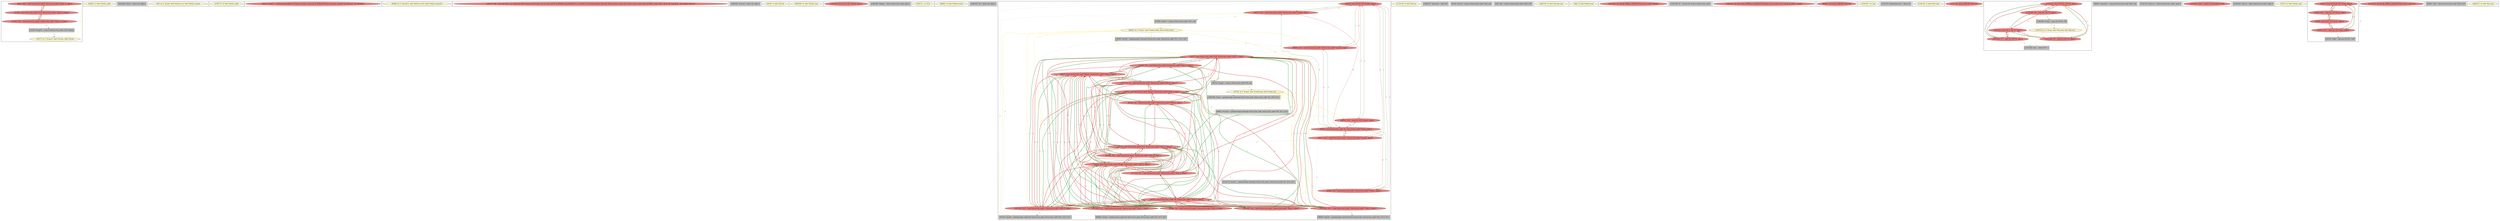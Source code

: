 
digraph G {





subgraph cluster41 {


node316 [fillcolor=lightcoral,label="[8/21]  %20 = load %struct.list_node*, %struct.list_node** %prev_it, align 8",shape=ellipse,style=filled ]
node315 [fillcolor=grey,label="[13/18]  %cmp10 = icmp ne %struct.list_node* %19, %begin",shape=rectangle,style=filled ]
node317 [fillcolor=lightcoral,label="[11/20]  store %struct.list_node* %16, %struct.list_node** %prev_it, align 8",shape=ellipse,style=filled ]
node313 [fillcolor=lemonchiffon,label="[14/17]  br i1 %cmp10, label %if.then, label %if.end",shape=ellipse,style=filled ]
node314 [fillcolor=lightcoral,label="[12/19]  %19 = load %struct.list_node*, %struct.list_node** %prev_it, align 8",shape=ellipse,style=filled ]

node317->node314 [style=solid,color=forestgreen,label="T",penwidth=2.0,fontcolor=forestgreen ]
node313->node316 [color=gold,label="C",fontcolor=gold ]
node315->node313 [style=dotted,color=forestgreen,label="T",penwidth=1.0,fontcolor=forestgreen ]
node316->node317 [style=solid,color=firebrick3,label="A",penwidth=2.0,fontcolor=firebrick3 ]
node314->node315 [style=dotted,color=forestgreen,label="T",penwidth=1.0,fontcolor=forestgreen ]
node317->node316 [style=solid,color=forestgreen,label="T",penwidth=2.0,fontcolor=forestgreen ]
node314->node317 [style=solid,color=firebrick3,label="A",penwidth=2.0,fontcolor=firebrick3 ]


}

subgraph cluster39 {


node311 [fillcolor=lemonchiffon,label="[53/54]  br label %while.cond5",shape=ellipse,style=filled ]



}

subgraph cluster17 {


node282 [fillcolor=grey,label="[162/163]  %sum = alloca i32, align 4",shape=rectangle,style=filled ]



}

subgraph cluster4 {


node232 [fillcolor=lemonchiffon,label="[0/7]  br i1 %isnull, label %delete.end, label %delete.notnull",shape=ellipse,style=filled ]



}

subgraph cluster15 {


node247 [fillcolor=lemonchiffon,label="[176/177]  br label %while.cond5",shape=ellipse,style=filled ]



}

subgraph cluster40 {


node312 [fillcolor=lightcoral,label="[36/37]  %call15 = call dereferenceable(272) %class.std::basic_ostream* @_ZNSolsEi(%class.std::basic_ostream* @_ZSt4cout, i32 %24)%24)",shape=ellipse,style=filled ]



}

subgraph cluster35 {


node307 [fillcolor=lemonchiffon,label="[93/96]  br i1 %isnull12, label %delete.end14, label %delete.notnull13",shape=ellipse,style=filled ]



}

subgraph cluster42 {


node318 [fillcolor=lightcoral,label="[170/171]  %0 = tail call i32 @__cxa_atexit(void (i8*)* bitcast (void (%class.std::ios_base::Init*)* @_ZNSt8ios_base4InitD1Ev to void (i8*)*), i8* getelementptr inbounds (%class.std::ios_base::Init, %class.std::ios_base::Init* @_ZStL8__ioinit, i64 0, i32 0), i8* nonnull @__dso_handle) #3le) #3",shape=ellipse,style=filled ]



}

subgraph cluster11 {


node239 [fillcolor=grey,label="[164/165]  %retval = alloca i32, align 4",shape=rectangle,style=filled ]



}

subgraph cluster43 {


node319 [fillcolor=lemonchiffon,label="[15/16]  br label %if.end",shape=ellipse,style=filled ]



}

subgraph cluster19 {


node284 [fillcolor=lemonchiffon,label="[168/169]  br label %while.cond",shape=ellipse,style=filled ]



}

subgraph cluster9 {


node237 [fillcolor=lightcoral,label="[152/153]  store i32 0, i32* %retval, align 4",shape=ellipse,style=filled ]



}

subgraph cluster7 {


node235 [fillcolor=grey,label="[146/149]  %begin = alloca %struct.list_node, align 8",shape=rectangle,style=filled ]



}

subgraph cluster8 {


node236 [fillcolor=lemonchiffon,label="[150/151]  ret i32 0",shape=ellipse,style=filled ]



}

subgraph cluster10 {


node238 [fillcolor=lemonchiffon,label="[94/95]  br label %delete.end14",shape=ellipse,style=filled ]



}

subgraph cluster23 {


node295 [fillcolor=grey,label="[156/157]  %i = alloca i32, align 4",shape=rectangle,style=filled ]



}

subgraph cluster16 {


node281 [fillcolor=lightcoral,label="[63/64]  store i32 %3, i32* %value, align 8",shape=ellipse,style=filled ]
node280 [fillcolor=grey,label="[49/50]  %next9 = getelementptr inbounds %struct.list_node, %struct.list_node* %17, i32 0, i32 1",shape=rectangle,style=filled ]
node277 [fillcolor=lightcoral,label="[23/80]  %8 = load %struct.list_node*, %struct.list_node** %list_it, align 8",shape=ellipse,style=filled ]
node276 [fillcolor=grey,label="[66/67]  %value3 = getelementptr inbounds %struct.list_node, %struct.list_node* %9, i32 0, i32 0",shape=rectangle,style=filled ]
node275 [fillcolor=lightcoral,label="[83/86]  %4 = load %struct.list_node*, %struct.list_node** %list_it, align 8",shape=ellipse,style=filled ]
node273 [fillcolor=lightcoral,label="[45/62]  store %struct.list_node* %1, %struct.list_node** %next, align 8",shape=ellipse,style=filled ]
node272 [fillcolor=lemonchiffon,label="[48/55]  br i1 %cmp7, label %while.body8, label %while.end11",shape=ellipse,style=filled ]
node271 [fillcolor=lightcoral,label="[26/27]  store %struct.list_node* %begin, %struct.list_node** %list_it, align 8",shape=ellipse,style=filled ]
node270 [fillcolor=grey,label="[51/52]  %next6 = getelementptr inbounds %struct.list_node, %struct.list_node* %14, i32 0, i32 1",shape=rectangle,style=filled ]
node269 [fillcolor=grey,label="[84/85]  %value = getelementptr inbounds %struct.list_node, %struct.list_node* %4, i32 0, i32 0",shape=rectangle,style=filled ]
node268 [fillcolor=grey,label="[108/109]  %next = getelementptr inbounds %struct.list_node, %struct.list_node* %2, i32 0, i32 1",shape=rectangle,style=filled ]
node267 [fillcolor=lightcoral,label="[46/57]  %15 = load %struct.list_node*, %struct.list_node** %next6, align 8",shape=ellipse,style=filled ]
node265 [fillcolor=lightcoral,label="[60/61]  %6 = load %struct.list_node*, %struct.list_node** %next1, align 8",shape=ellipse,style=filled ]
node252 [fillcolor=grey,label="[68/69]  %next4 = getelementptr inbounds %struct.list_node, %struct.list_node* %12, i32 0, i32 1",shape=rectangle,style=filled ]
node278 [fillcolor=lightcoral,label="[24/25]  store %struct.list_node* %6, %struct.list_node** %list_it, align 8",shape=ellipse,style=filled ]
node251 [fillcolor=lightcoral,label="[101/102]  %17 = load %struct.list_node*, %struct.list_node** %list_it, align 8",shape=ellipse,style=filled ]
node279 [fillcolor=lightcoral,label="[58/59]  %18 = load %struct.list_node*, %struct.list_node** %next9, align 8",shape=ellipse,style=filled ]
node250 [fillcolor=lightcoral,label="[103/104]  %14 = load %struct.list_node*, %struct.list_node** %list_it, align 8",shape=ellipse,style=filled ]
node253 [fillcolor=grey,label="[30/75]  %cmp2 = icmp ne %struct.list_node* %8, null",shape=rectangle,style=filled ]
node261 [fillcolor=lightcoral,label="[22/115]  store %struct.list_node* %13, %struct.list_node** %list_it, align 8",shape=ellipse,style=filled ]
node263 [fillcolor=lightcoral,label="[28/29]  store %struct.list_node* %begin, %struct.list_node** %list_it, align 8",shape=ellipse,style=filled ]
node249 [fillcolor=lightcoral,label="[105/106]  %12 = load %struct.list_node*, %struct.list_node** %list_it, align 8",shape=ellipse,style=filled ]
node264 [fillcolor=grey,label="[47/56]  %cmp7 = icmp ne %struct.list_node* %15, null",shape=rectangle,style=filled ]
node256 [fillcolor=lightcoral,label="[99/100]  %16 = load %struct.list_node*, %struct.list_node** %list_it, align 8",shape=ellipse,style=filled ]
node254 [fillcolor=lemonchiffon,label="[31/74]  br i1 %cmp2, label %while.body, label %while.end",shape=ellipse,style=filled ]
node255 [fillcolor=lightcoral,label="[70/71]  %13 = load %struct.list_node*, %struct.list_node** %next4, align 8",shape=ellipse,style=filled ]
node257 [fillcolor=lightcoral,label="[111/114]  %5 = load %struct.list_node*, %struct.list_node** %list_it, align 8",shape=ellipse,style=filled ]
node274 [fillcolor=lightcoral,label="[44/65]  %10 = load i32, i32* %value3, align 8",shape=ellipse,style=filled ]
node266 [fillcolor=lightcoral,label="[87/98]  %22 = load %struct.list_node*, %struct.list_node** %list_it, align 8",shape=ellipse,style=filled ]
node258 [fillcolor=lightcoral,label="[76/77]  store %struct.list_node* %18, %struct.list_node** %list_it, align 8",shape=ellipse,style=filled ]
node248 [fillcolor=lightcoral,label="[81/82]  %9 = load %struct.list_node*, %struct.list_node** %list_it, align 8",shape=ellipse,style=filled ]
node259 [fillcolor=lightcoral,label="[78/79]  store %struct.list_node* %begin, %struct.list_node** %list_it, align 8",shape=ellipse,style=filled ]
node260 [fillcolor=grey,label="[112/113]  %next1 = getelementptr inbounds %struct.list_node, %struct.list_node* %5, i32 0, i32 1",shape=rectangle,style=filled ]
node262 [fillcolor=lightcoral,label="[107/110]  %2 = load %struct.list_node*, %struct.list_node** %list_it, align 8",shape=ellipse,style=filled ]

node277->node278 [style=solid,color=firebrick3,label="A",penwidth=2.0,fontcolor=firebrick3 ]
node275->node278 [style=solid,color=firebrick3,label="A",penwidth=2.0,fontcolor=firebrick3 ]
node278->node275 [style=solid,color=forestgreen,label="T",penwidth=2.0,fontcolor=forestgreen ]
node275->node269 [style=dotted,color=forestgreen,label="T",penwidth=1.0,fontcolor=forestgreen ]
node281->node274 [style=solid,color=forestgreen,label="T",penwidth=1.0,fontcolor=forestgreen ]
node272->node280 [color=gold,label="C",fontcolor=gold ]
node272->node279 [color=gold,label="C",fontcolor=gold ]
node272->node267 [color=gold,label="C",fontcolor=gold ]
node256->node259 [style=solid,color=firebrick3,label="A",penwidth=2.0,fontcolor=firebrick3 ]
node259->node256 [style=solid,color=forestgreen,label="T",penwidth=2.0,fontcolor=forestgreen ]
node272->node258 [color=gold,label="C",fontcolor=gold ]
node261->node256 [style=solid,color=forestgreen,label="T",penwidth=2.0,fontcolor=forestgreen ]
node254->node248 [color=gold,label="C",fontcolor=gold ]
node258->node248 [style=solid,color=forestgreen,label="T",penwidth=2.0,fontcolor=forestgreen ]
node273->node255 [style=solid,color=forestgreen,label="T",penwidth=1.0,fontcolor=forestgreen ]
node257->node258 [style=solid,color=firebrick3,label="A",penwidth=2.0,fontcolor=firebrick3 ]
node266->node259 [style=solid,color=firebrick3,label="A",penwidth=2.0,fontcolor=firebrick3 ]
node280->node279 [style=dotted,color=forestgreen,label="T",penwidth=1.0,fontcolor=forestgreen ]
node272->node272 [color=gold,label="C",fontcolor=gold ]
node257->node271 [style=solid,color=firebrick3,label="A",penwidth=2.0,fontcolor=firebrick3 ]
node250->node263 [style=solid,color=firebrick3,label="A",penwidth=2.0,fontcolor=firebrick3 ]
node251->node259 [style=solid,color=firebrick3,label="A",penwidth=2.0,fontcolor=firebrick3 ]
node248->node276 [style=dotted,color=forestgreen,label="T",penwidth=1.0,fontcolor=forestgreen ]
node255->node273 [style=solid,color=firebrick3,label="A",penwidth=1.0,fontcolor=firebrick3 ]
node254->node252 [color=gold,label="C",fontcolor=gold ]
node281->node267 [style=solid,color=forestgreen,label="T",penwidth=1.0,fontcolor=forestgreen ]
node248->node278 [style=solid,color=firebrick3,label="A",penwidth=2.0,fontcolor=firebrick3 ]
node249->node271 [style=solid,color=firebrick3,label="A",penwidth=2.0,fontcolor=firebrick3 ]
node250->node259 [style=solid,color=firebrick3,label="A",penwidth=2.0,fontcolor=firebrick3 ]
node251->node263 [style=solid,color=firebrick3,label="A",penwidth=2.0,fontcolor=firebrick3 ]
node250->node270 [style=dotted,color=forestgreen,label="T",penwidth=1.0,fontcolor=forestgreen ]
node275->node259 [style=solid,color=firebrick3,label="A",penwidth=2.0,fontcolor=firebrick3 ]
node249->node252 [style=dotted,color=forestgreen,label="T",penwidth=1.0,fontcolor=forestgreen ]
node251->node271 [style=solid,color=firebrick3,label="A",penwidth=2.0,fontcolor=firebrick3 ]
node278->node250 [style=solid,color=forestgreen,label="T",penwidth=2.0,fontcolor=forestgreen ]
node259->node266 [style=solid,color=forestgreen,label="T",penwidth=2.0,fontcolor=forestgreen ]
node258->node266 [style=solid,color=forestgreen,label="T",penwidth=2.0,fontcolor=forestgreen ]
node261->node262 [style=solid,color=forestgreen,label="T",penwidth=2.0,fontcolor=forestgreen ]
node248->node259 [style=solid,color=firebrick3,label="A",penwidth=2.0,fontcolor=firebrick3 ]
node262->node278 [style=solid,color=firebrick3,label="A",penwidth=2.0,fontcolor=firebrick3 ]
node257->node261 [style=solid,color=firebrick3,label="A",penwidth=2.0,fontcolor=firebrick3 ]
node249->node263 [style=solid,color=firebrick3,label="A",penwidth=2.0,fontcolor=firebrick3 ]
node277->node261 [style=solid,color=firebrick3,label="A",penwidth=2.0,fontcolor=firebrick3 ]
node258->node257 [style=solid,color=forestgreen,label="T",penwidth=2.0,fontcolor=forestgreen ]
node267->node264 [style=dotted,color=forestgreen,label="T",penwidth=1.0,fontcolor=forestgreen ]
node254->node277 [color=gold,label="C",fontcolor=gold ]
node273->node265 [style=solid,color=forestgreen,label="T",penwidth=1.0,fontcolor=forestgreen ]
node258->node275 [style=solid,color=forestgreen,label="T",penwidth=2.0,fontcolor=forestgreen ]
node258->node256 [style=solid,color=forestgreen,label="T",penwidth=2.0,fontcolor=forestgreen ]
node249->node261 [style=solid,color=firebrick3,label="A",penwidth=2.0,fontcolor=firebrick3 ]
node271->node277 [style=solid,color=forestgreen,label="T",penwidth=2.0,fontcolor=forestgreen ]
node257->node263 [style=solid,color=firebrick3,label="A",penwidth=2.0,fontcolor=firebrick3 ]
node272->node264 [color=gold,label="C",fontcolor=gold ]
node271->node251 [style=solid,color=forestgreen,label="T",penwidth=2.0,fontcolor=forestgreen ]
node259->node251 [style=solid,color=forestgreen,label="T",penwidth=2.0,fontcolor=forestgreen ]
node279->node273 [style=solid,color=firebrick3,label="A",penwidth=1.0,fontcolor=firebrick3 ]
node277->node271 [style=solid,color=firebrick3,label="A",penwidth=2.0,fontcolor=firebrick3 ]
node279->node281 [style=solid,color=firebrick3,label="A",penwidth=1.0,fontcolor=firebrick3 ]
node279->node258 [style=dotted,color=forestgreen,label="T",penwidth=1.0,fontcolor=forestgreen ]
node258->node249 [style=solid,color=forestgreen,label="T",penwidth=2.0,fontcolor=forestgreen ]
node278->node256 [style=solid,color=forestgreen,label="T",penwidth=2.0,fontcolor=forestgreen ]
node261->node249 [style=solid,color=forestgreen,label="T",penwidth=2.0,fontcolor=forestgreen ]
node261->node250 [style=solid,color=forestgreen,label="T",penwidth=2.0,fontcolor=forestgreen ]
node265->node278 [style=dotted,color=forestgreen,label="T",penwidth=1.0,fontcolor=forestgreen ]
node278->node262 [style=solid,color=forestgreen,label="T",penwidth=2.0,fontcolor=forestgreen ]
node265->node281 [style=solid,color=firebrick3,label="A",penwidth=1.0,fontcolor=firebrick3 ]
node263->node257 [style=solid,color=forestgreen,label="T",penwidth=2.0,fontcolor=forestgreen ]
node250->node258 [style=solid,color=firebrick3,label="A",penwidth=2.0,fontcolor=firebrick3 ]
node281->node255 [style=solid,color=forestgreen,label="T",penwidth=1.0,fontcolor=forestgreen ]
node271->node275 [style=solid,color=forestgreen,label="T",penwidth=2.0,fontcolor=forestgreen ]
node277->node259 [style=solid,color=firebrick3,label="A",penwidth=2.0,fontcolor=firebrick3 ]
node272->node251 [color=gold,label="C",fontcolor=gold ]
node262->node258 [style=solid,color=firebrick3,label="A",penwidth=2.0,fontcolor=firebrick3 ]
node250->node261 [style=solid,color=firebrick3,label="A",penwidth=2.0,fontcolor=firebrick3 ]
node254->node253 [color=gold,label="C",fontcolor=gold ]
node256->node258 [style=solid,color=firebrick3,label="A",penwidth=2.0,fontcolor=firebrick3 ]
node278->node277 [style=solid,color=forestgreen,label="T",penwidth=2.0,fontcolor=forestgreen ]
node273->node274 [style=solid,color=forestgreen,label="T",penwidth=1.0,fontcolor=forestgreen ]
node259->node277 [style=solid,color=forestgreen,label="T",penwidth=2.0,fontcolor=forestgreen ]
node262->node261 [style=solid,color=firebrick3,label="A",penwidth=2.0,fontcolor=firebrick3 ]
node274->node273 [style=solid,color=firebrick3,label="A",penwidth=1.0,fontcolor=firebrick3 ]
node254->node254 [color=gold,label="C",fontcolor=gold ]
node271->node257 [style=solid,color=forestgreen,label="T",penwidth=2.0,fontcolor=forestgreen ]
node277->node253 [style=dotted,color=forestgreen,label="T",penwidth=1.0,fontcolor=forestgreen ]
node263->node248 [style=solid,color=forestgreen,label="T",penwidth=2.0,fontcolor=forestgreen ]
node261->node257 [style=solid,color=forestgreen,label="T",penwidth=2.0,fontcolor=forestgreen ]
node281->node279 [style=solid,color=forestgreen,label="T",penwidth=1.0,fontcolor=forestgreen ]
node261->node248 [style=solid,color=forestgreen,label="T",penwidth=2.0,fontcolor=forestgreen ]
node263->node275 [style=solid,color=forestgreen,label="T",penwidth=2.0,fontcolor=forestgreen ]
node248->node263 [style=solid,color=firebrick3,label="A",penwidth=2.0,fontcolor=firebrick3 ]
node253->node254 [style=dotted,color=forestgreen,label="T",penwidth=1.0,fontcolor=forestgreen ]
node266->node271 [style=solid,color=firebrick3,label="A",penwidth=2.0,fontcolor=firebrick3 ]
node254->node274 [color=gold,label="C",fontcolor=gold ]
node254->node276 [color=gold,label="C",fontcolor=gold ]
node259->node275 [style=solid,color=forestgreen,label="T",penwidth=2.0,fontcolor=forestgreen ]
node256->node278 [style=solid,color=firebrick3,label="A",penwidth=2.0,fontcolor=firebrick3 ]
node257->node260 [style=dotted,color=forestgreen,label="T",penwidth=1.0,fontcolor=forestgreen ]
node261->node266 [style=solid,color=forestgreen,label="T",penwidth=2.0,fontcolor=forestgreen ]
node258->node250 [style=solid,color=forestgreen,label="T",penwidth=2.0,fontcolor=forestgreen ]
node259->node248 [style=solid,color=forestgreen,label="T",penwidth=2.0,fontcolor=forestgreen ]
node256->node271 [style=solid,color=firebrick3,label="A",penwidth=2.0,fontcolor=firebrick3 ]
node265->node273 [style=solid,color=firebrick3,label="A",penwidth=1.0,fontcolor=firebrick3 ]
node271->node256 [style=solid,color=forestgreen,label="T",penwidth=2.0,fontcolor=forestgreen ]
node267->node273 [style=solid,color=firebrick3,label="A",penwidth=1.0,fontcolor=firebrick3 ]
node273->node267 [style=solid,color=forestgreen,label="T",penwidth=1.0,fontcolor=forestgreen ]
node264->node272 [style=dotted,color=forestgreen,label="T",penwidth=1.0,fontcolor=forestgreen ]
node252->node255 [style=dotted,color=forestgreen,label="T",penwidth=1.0,fontcolor=forestgreen ]
node278->node249 [style=solid,color=forestgreen,label="T",penwidth=2.0,fontcolor=forestgreen ]
node263->node251 [style=solid,color=forestgreen,label="T",penwidth=2.0,fontcolor=forestgreen ]
node263->node250 [style=solid,color=forestgreen,label="T",penwidth=2.0,fontcolor=forestgreen ]
node267->node281 [style=solid,color=firebrick3,label="A",penwidth=1.0,fontcolor=firebrick3 ]
node266->node258 [style=solid,color=firebrick3,label="A",penwidth=2.0,fontcolor=firebrick3 ]
node259->node262 [style=solid,color=forestgreen,label="T",penwidth=2.0,fontcolor=forestgreen ]
node250->node278 [style=solid,color=firebrick3,label="A",penwidth=2.0,fontcolor=firebrick3 ]
node262->node259 [style=solid,color=firebrick3,label="A",penwidth=2.0,fontcolor=firebrick3 ]
node251->node280 [style=dotted,color=forestgreen,label="T",penwidth=1.0,fontcolor=forestgreen ]
node275->node261 [style=solid,color=firebrick3,label="A",penwidth=2.0,fontcolor=firebrick3 ]
node259->node257 [style=solid,color=forestgreen,label="T",penwidth=2.0,fontcolor=forestgreen ]
node257->node259 [style=solid,color=firebrick3,label="A",penwidth=2.0,fontcolor=firebrick3 ]
node278->node257 [style=solid,color=forestgreen,label="T",penwidth=2.0,fontcolor=forestgreen ]
node257->node278 [style=solid,color=firebrick3,label="A",penwidth=2.0,fontcolor=firebrick3 ]
node271->node249 [style=solid,color=forestgreen,label="T",penwidth=2.0,fontcolor=forestgreen ]
node275->node258 [style=solid,color=firebrick3,label="A",penwidth=2.0,fontcolor=firebrick3 ]
node250->node271 [style=solid,color=firebrick3,label="A",penwidth=2.0,fontcolor=firebrick3 ]
node278->node266 [style=solid,color=forestgreen,label="T",penwidth=2.0,fontcolor=forestgreen ]
node278->node248 [style=solid,color=forestgreen,label="T",penwidth=2.0,fontcolor=forestgreen ]
node255->node281 [style=solid,color=firebrick3,label="A",penwidth=1.0,fontcolor=firebrick3 ]
node271->node250 [style=solid,color=forestgreen,label="T",penwidth=2.0,fontcolor=forestgreen ]
node259->node249 [style=solid,color=forestgreen,label="T",penwidth=2.0,fontcolor=forestgreen ]
node254->node249 [color=gold,label="C",fontcolor=gold ]
node249->node259 [style=solid,color=firebrick3,label="A",penwidth=2.0,fontcolor=firebrick3 ]
node251->node261 [style=solid,color=firebrick3,label="A",penwidth=2.0,fontcolor=firebrick3 ]
node277->node263 [style=solid,color=firebrick3,label="A",penwidth=2.0,fontcolor=firebrick3 ]
node261->node251 [style=solid,color=forestgreen,label="T",penwidth=2.0,fontcolor=forestgreen ]
node258->node277 [style=solid,color=forestgreen,label="T",penwidth=2.0,fontcolor=forestgreen ]
node249->node278 [style=solid,color=firebrick3,label="A",penwidth=2.0,fontcolor=firebrick3 ]
node258->node251 [style=solid,color=forestgreen,label="T",penwidth=2.0,fontcolor=forestgreen ]
node277->node258 [style=solid,color=firebrick3,label="A",penwidth=2.0,fontcolor=firebrick3 ]
node259->node250 [style=solid,color=forestgreen,label="T",penwidth=2.0,fontcolor=forestgreen ]
node260->node265 [style=dotted,color=forestgreen,label="T",penwidth=1.0,fontcolor=forestgreen ]
node270->node267 [style=dotted,color=forestgreen,label="T",penwidth=1.0,fontcolor=forestgreen ]
node258->node262 [style=solid,color=forestgreen,label="T",penwidth=2.0,fontcolor=forestgreen ]
node261->node275 [style=solid,color=forestgreen,label="T",penwidth=2.0,fontcolor=forestgreen ]
node271->node266 [style=solid,color=forestgreen,label="T",penwidth=2.0,fontcolor=forestgreen ]
node251->node278 [style=solid,color=firebrick3,label="A",penwidth=2.0,fontcolor=firebrick3 ]
node278->node251 [style=solid,color=forestgreen,label="T",penwidth=2.0,fontcolor=forestgreen ]
node254->node261 [color=gold,label="C",fontcolor=gold ]
node266->node263 [style=solid,color=firebrick3,label="A",penwidth=2.0,fontcolor=firebrick3 ]
node274->node281 [style=solid,color=firebrick3,label="A",penwidth=1.0,fontcolor=firebrick3 ]
node263->node262 [style=solid,color=forestgreen,label="T",penwidth=2.0,fontcolor=forestgreen ]
node256->node263 [style=solid,color=firebrick3,label="A",penwidth=2.0,fontcolor=firebrick3 ]
node266->node261 [style=solid,color=firebrick3,label="A",penwidth=2.0,fontcolor=firebrick3 ]
node281->node265 [style=solid,color=forestgreen,label="T",penwidth=1.0,fontcolor=forestgreen ]
node248->node258 [style=solid,color=firebrick3,label="A",penwidth=2.0,fontcolor=firebrick3 ]
node248->node271 [style=solid,color=firebrick3,label="A",penwidth=2.0,fontcolor=firebrick3 ]
node261->node277 [style=solid,color=forestgreen,label="T",penwidth=2.0,fontcolor=forestgreen ]
node273->node279 [style=solid,color=forestgreen,label="T",penwidth=1.0,fontcolor=forestgreen ]
node272->node250 [color=gold,label="C",fontcolor=gold ]
node262->node263 [style=solid,color=firebrick3,label="A",penwidth=2.0,fontcolor=firebrick3 ]
node262->node268 [style=dotted,color=forestgreen,label="T",penwidth=1.0,fontcolor=forestgreen ]
node262->node271 [style=solid,color=firebrick3,label="A",penwidth=2.0,fontcolor=firebrick3 ]
node263->node266 [style=solid,color=forestgreen,label="T",penwidth=2.0,fontcolor=forestgreen ]
node272->node256 [color=gold,label="C",fontcolor=gold ]
node251->node258 [style=solid,color=firebrick3,label="A",penwidth=2.0,fontcolor=firebrick3 ]
node271->node262 [style=solid,color=forestgreen,label="T",penwidth=2.0,fontcolor=forestgreen ]
node255->node261 [style=dotted,color=forestgreen,label="T",penwidth=1.0,fontcolor=forestgreen ]
node275->node263 [style=solid,color=firebrick3,label="A",penwidth=2.0,fontcolor=firebrick3 ]
node263->node277 [style=solid,color=forestgreen,label="T",penwidth=2.0,fontcolor=forestgreen ]
node266->node278 [style=solid,color=firebrick3,label="A",penwidth=2.0,fontcolor=firebrick3 ]
node254->node255 [color=gold,label="C",fontcolor=gold ]
node276->node274 [style=dotted,color=forestgreen,label="T",penwidth=1.0,fontcolor=forestgreen ]
node271->node248 [style=solid,color=forestgreen,label="T",penwidth=2.0,fontcolor=forestgreen ]
node272->node270 [color=gold,label="C",fontcolor=gold ]
node268->node273 [style=dotted,color=forestgreen,label="T",penwidth=1.0,fontcolor=forestgreen ]
node275->node271 [style=solid,color=firebrick3,label="A",penwidth=2.0,fontcolor=firebrick3 ]
node249->node258 [style=solid,color=firebrick3,label="A",penwidth=2.0,fontcolor=firebrick3 ]
node263->node256 [style=solid,color=forestgreen,label="T",penwidth=2.0,fontcolor=forestgreen ]
node248->node261 [style=solid,color=firebrick3,label="A",penwidth=2.0,fontcolor=firebrick3 ]
node269->node281 [style=dotted,color=forestgreen,label="T",penwidth=1.0,fontcolor=forestgreen ]
node263->node249 [style=solid,color=forestgreen,label="T",penwidth=2.0,fontcolor=forestgreen ]
node256->node261 [style=solid,color=firebrick3,label="A",penwidth=2.0,fontcolor=firebrick3 ]


}

subgraph cluster34 {


node306 [fillcolor=lemonchiffon,label="[117/118]  br label %for.inc",shape=ellipse,style=filled ]



}

subgraph cluster13 {


node245 [fillcolor=grey,label="[166/167]  %exn.slot = alloca i8*",shape=rectangle,style=filled ]



}

subgraph cluster5 {


node233 [fillcolor=grey,label="[9/10]  %isnull = icmp eq %struct.list_node* %20, null",shape=rectangle,style=filled ]



}

subgraph cluster3 {


node231 [fillcolor=grey,label="[3/4]  %21 = bitcast %struct.list_node* %20 to i8*",shape=rectangle,style=filled ]



}

subgraph cluster32 {


node304 [fillcolor=lemonchiffon,label="[129/130]  br label %invoke.cont",shape=ellipse,style=filled ]



}

subgraph cluster14 {


node246 [fillcolor=lemonchiffon,label="[5/6]  br label %delete.end",shape=ellipse,style=filled ]



}

subgraph cluster6 {


node234 [fillcolor=lightcoral,label="[147/148]  call void @_ZN9list_nodeC2Ev(%struct.list_node* %begin)",shape=ellipse,style=filled ]



}

subgraph cluster30 {


node302 [fillcolor=grey,label="[135/136]  %1 = bitcast i8* %call to %struct.list_node*",shape=rectangle,style=filled ]



}

subgraph cluster31 {


node303 [fillcolor=lightcoral,label="[158/159]  tail call void @_ZNSt8ios_base4InitC1Ev(%class.std::ios_base::Init* nonnull @_ZStL8__ioinit)t)",shape=ellipse,style=filled ]



}

subgraph cluster37 {


node309 [fillcolor=lightcoral,label="[89/90]  call void @_ZdlPv(i8* %23) #9",shape=ellipse,style=filled ]



}

subgraph cluster22 {


node294 [fillcolor=lemonchiffon,label="[154/155]  ret void",shape=ellipse,style=filled ]



}

subgraph cluster25 {


node297 [fillcolor=grey,label="[172/173]  %ehselector.slot = alloca i32",shape=rectangle,style=filled ]



}

subgraph cluster18 {


node283 [fillcolor=lemonchiffon,label="[133/134]  br label %for.cond",shape=ellipse,style=filled ]



}

subgraph cluster29 {


node301 [fillcolor=lightcoral,label="[1/2]  call void @_ZdlPv(i8* %21) #9",shape=ellipse,style=filled ]



}

subgraph cluster20 {


node292 [fillcolor=lightcoral,label="[131/132]  store i32 %inc, i32* %i, align 4",shape=ellipse,style=filled ]
node291 [fillcolor=lightcoral,label="[137/138]  %0 = load i32, i32* %i, align 4",shape=ellipse,style=filled ]
node286 [fillcolor=lightcoral,label="[125/126]  %7 = load i32, i32* %i, align 4",shape=ellipse,style=filled ]
node287 [fillcolor=grey,label="[139/140]  %cmp = icmp ult i32 %0, 100",shape=rectangle,style=filled ]
node285 [fillcolor=lightcoral,label="[122/123]  store i32 1, i32* %i, align 4",shape=ellipse,style=filled ]
node288 [fillcolor=grey,label="[127/128]  %inc = add i32 %7, 1",shape=rectangle,style=filled ]
node290 [fillcolor=lemonchiffon,label="[116/143]  br i1 %cmp, label %for.body, label %for.end",shape=ellipse,style=filled ]
node289 [fillcolor=lightcoral,label="[121/124]  %3 = load i32, i32* %i, align 4",shape=ellipse,style=filled ]

node290->node290 [color=gold,label="C",fontcolor=gold ]
node292->node289 [style=solid,color=forestgreen,label="T",penwidth=2.0,fontcolor=forestgreen ]
node286->node288 [style=dotted,color=forestgreen,label="T",penwidth=1.0,fontcolor=forestgreen ]
node286->node292 [style=solid,color=firebrick3,label="A",penwidth=2.0,fontcolor=firebrick3 ]
node291->node287 [style=dotted,color=forestgreen,label="T",penwidth=1.0,fontcolor=forestgreen ]
node292->node291 [style=solid,color=forestgreen,label="T",penwidth=2.0,fontcolor=forestgreen ]
node290->node288 [color=gold,label="C",fontcolor=gold ]
node286->node285 [style=solid,color=firebrick3,label="A",penwidth=2.0,fontcolor=firebrick3 ]
node290->node291 [color=gold,label="C",fontcolor=gold ]
node285->node286 [style=solid,color=forestgreen,label="T",penwidth=2.0,fontcolor=forestgreen ]
node285->node291 [style=solid,color=forestgreen,label="T",penwidth=2.0,fontcolor=forestgreen ]
node290->node292 [color=gold,label="C",fontcolor=gold ]
node285->node289 [style=solid,color=forestgreen,label="T",penwidth=2.0,fontcolor=forestgreen ]
node291->node285 [style=solid,color=firebrick3,label="A",penwidth=2.0,fontcolor=firebrick3 ]
node287->node290 [style=dotted,color=forestgreen,label="T",penwidth=1.0,fontcolor=forestgreen ]
node290->node289 [color=gold,label="C",fontcolor=gold ]
node289->node292 [style=solid,color=firebrick3,label="A",penwidth=2.0,fontcolor=firebrick3 ]
node291->node292 [style=solid,color=firebrick3,label="A",penwidth=2.0,fontcolor=firebrick3 ]
node292->node286 [style=solid,color=forestgreen,label="T",penwidth=2.0,fontcolor=forestgreen ]
node290->node287 [color=gold,label="C",fontcolor=gold ]
node289->node285 [style=solid,color=firebrick3,label="A",penwidth=2.0,fontcolor=firebrick3 ]
node290->node286 [color=gold,label="C",fontcolor=gold ]
node288->node292 [style=dotted,color=forestgreen,label="T",penwidth=1.0,fontcolor=forestgreen ]


}

subgraph cluster26 {


node298 [fillcolor=grey,label="[92/97]  %isnull12 = icmp eq %struct.list_node* %22, null",shape=rectangle,style=filled ]



}

subgraph cluster24 {


node296 [fillcolor=grey,label="[174/175]  %prev_it = alloca %struct.list_node*, align 8",shape=rectangle,style=filled ]



}

subgraph cluster28 {


node300 [fillcolor=lightcoral,label="[141/142]  %call = call i8* @_Znwm(i64 16) #8",shape=ellipse,style=filled ]



}

subgraph cluster27 {


node299 [fillcolor=grey,label="[144/145]  %list_it = alloca %struct.list_node*, align 8",shape=rectangle,style=filled ]



}

subgraph cluster21 {


node293 [fillcolor=lemonchiffon,label="[72/73]  br label %while.cond",shape=ellipse,style=filled ]



}

subgraph cluster12 {


node244 [fillcolor=lightcoral,label="[34/41]  store i32 %add, i32* %sum, align 4",shape=ellipse,style=filled ]
node242 [fillcolor=lightcoral,label="[35/40]  %24 = load i32, i32* %sum, align 4",shape=ellipse,style=filled ]
node240 [fillcolor=lightcoral,label="[38/39]  store i32 0, i32* %sum, align 4",shape=ellipse,style=filled ]
node243 [fillcolor=lightcoral,label="[42/43]  %11 = load i32, i32* %sum, align 4",shape=ellipse,style=filled ]
node241 [fillcolor=grey,label="[32/33]  %add = add nsw i32 %11, %10",shape=rectangle,style=filled ]

node244->node242 [style=solid,color=forestgreen,label="T",penwidth=2.0,fontcolor=forestgreen ]
node241->node244 [style=dotted,color=forestgreen,label="T",penwidth=1.0,fontcolor=forestgreen ]
node242->node240 [style=solid,color=firebrick3,label="A",penwidth=2.0,fontcolor=firebrick3 ]
node242->node244 [style=solid,color=firebrick3,label="A",penwidth=2.0,fontcolor=firebrick3 ]
node244->node243 [style=solid,color=forestgreen,label="T",penwidth=2.0,fontcolor=forestgreen ]
node243->node244 [style=solid,color=firebrick3,label="A",penwidth=2.0,fontcolor=firebrick3 ]
node240->node243 [style=solid,color=forestgreen,label="T",penwidth=2.0,fontcolor=forestgreen ]
node243->node240 [style=solid,color=firebrick3,label="A",penwidth=2.0,fontcolor=firebrick3 ]
node243->node241 [style=dotted,color=forestgreen,label="T",penwidth=1.0,fontcolor=forestgreen ]
node240->node242 [style=solid,color=forestgreen,label="T",penwidth=2.0,fontcolor=forestgreen ]


}

subgraph cluster33 {


node305 [fillcolor=lightcoral,label="[119/120]  call void @_ZN9list_nodeC2Ev(%struct.list_node* %1)",shape=ellipse,style=filled ]



}

subgraph cluster36 {


node308 [fillcolor=grey,label="[88/91]  %23 = bitcast %struct.list_node* %22 to i8*",shape=rectangle,style=filled ]



}

subgraph cluster38 {


node310 [fillcolor=lemonchiffon,label="[160/161]  br label %for.cond",shape=ellipse,style=filled ]



}

}
